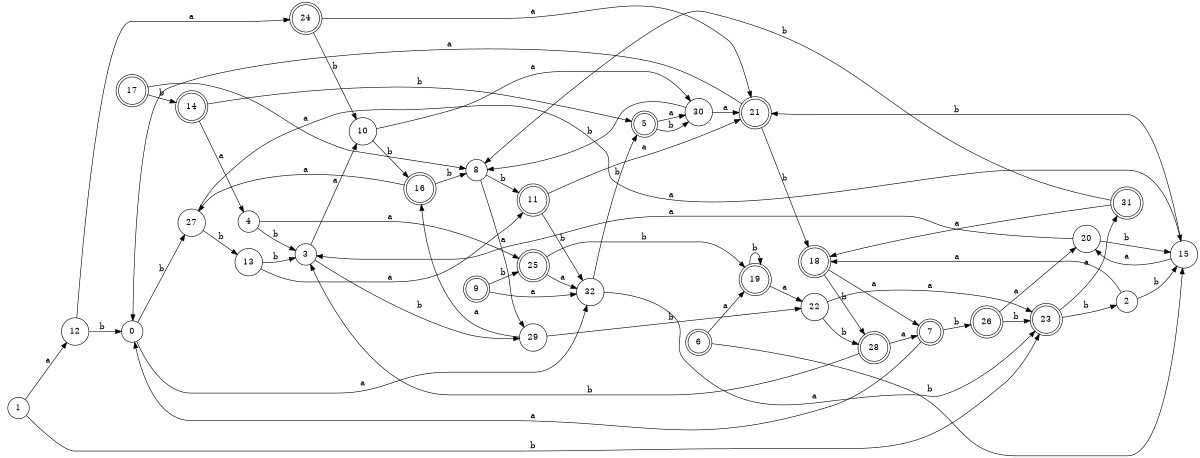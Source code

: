 digraph n27_8 {
__start0 [label="" shape="none"];

rankdir=LR;
size="8,5";

s0 [style="filled", color="black", fillcolor="white" shape="circle", label="0"];
s1 [style="filled", color="black", fillcolor="white" shape="circle", label="1"];
s2 [style="filled", color="black", fillcolor="white" shape="circle", label="2"];
s3 [style="filled", color="black", fillcolor="white" shape="circle", label="3"];
s4 [style="filled", color="black", fillcolor="white" shape="circle", label="4"];
s5 [style="rounded,filled", color="black", fillcolor="white" shape="doublecircle", label="5"];
s6 [style="rounded,filled", color="black", fillcolor="white" shape="doublecircle", label="6"];
s7 [style="rounded,filled", color="black", fillcolor="white" shape="doublecircle", label="7"];
s8 [style="filled", color="black", fillcolor="white" shape="circle", label="8"];
s9 [style="rounded,filled", color="black", fillcolor="white" shape="doublecircle", label="9"];
s10 [style="filled", color="black", fillcolor="white" shape="circle", label="10"];
s11 [style="rounded,filled", color="black", fillcolor="white" shape="doublecircle", label="11"];
s12 [style="filled", color="black", fillcolor="white" shape="circle", label="12"];
s13 [style="filled", color="black", fillcolor="white" shape="circle", label="13"];
s14 [style="rounded,filled", color="black", fillcolor="white" shape="doublecircle", label="14"];
s15 [style="filled", color="black", fillcolor="white" shape="circle", label="15"];
s16 [style="rounded,filled", color="black", fillcolor="white" shape="doublecircle", label="16"];
s17 [style="rounded,filled", color="black", fillcolor="white" shape="doublecircle", label="17"];
s18 [style="rounded,filled", color="black", fillcolor="white" shape="doublecircle", label="18"];
s19 [style="rounded,filled", color="black", fillcolor="white" shape="doublecircle", label="19"];
s20 [style="filled", color="black", fillcolor="white" shape="circle", label="20"];
s21 [style="rounded,filled", color="black", fillcolor="white" shape="doublecircle", label="21"];
s22 [style="filled", color="black", fillcolor="white" shape="circle", label="22"];
s23 [style="rounded,filled", color="black", fillcolor="white" shape="doublecircle", label="23"];
s24 [style="rounded,filled", color="black", fillcolor="white" shape="doublecircle", label="24"];
s25 [style="rounded,filled", color="black", fillcolor="white" shape="doublecircle", label="25"];
s26 [style="rounded,filled", color="black", fillcolor="white" shape="doublecircle", label="26"];
s27 [style="filled", color="black", fillcolor="white" shape="circle", label="27"];
s28 [style="rounded,filled", color="black", fillcolor="white" shape="doublecircle", label="28"];
s29 [style="filled", color="black", fillcolor="white" shape="circle", label="29"];
s30 [style="filled", color="black", fillcolor="white" shape="circle", label="30"];
s31 [style="rounded,filled", color="black", fillcolor="white" shape="doublecircle", label="31"];
s32 [style="filled", color="black", fillcolor="white" shape="circle", label="32"];
s0 -> s32 [label="a"];
s0 -> s27 [label="b"];
s1 -> s12 [label="a"];
s1 -> s23 [label="b"];
s2 -> s18 [label="a"];
s2 -> s15 [label="b"];
s3 -> s10 [label="a"];
s3 -> s29 [label="b"];
s4 -> s25 [label="a"];
s4 -> s3 [label="b"];
s5 -> s30 [label="a"];
s5 -> s30 [label="b"];
s6 -> s19 [label="a"];
s6 -> s15 [label="b"];
s7 -> s0 [label="a"];
s7 -> s26 [label="b"];
s8 -> s29 [label="a"];
s8 -> s11 [label="b"];
s9 -> s32 [label="a"];
s9 -> s25 [label="b"];
s10 -> s30 [label="a"];
s10 -> s16 [label="b"];
s11 -> s21 [label="a"];
s11 -> s32 [label="b"];
s12 -> s24 [label="a"];
s12 -> s0 [label="b"];
s13 -> s11 [label="a"];
s13 -> s3 [label="b"];
s14 -> s4 [label="a"];
s14 -> s5 [label="b"];
s15 -> s20 [label="a"];
s15 -> s21 [label="b"];
s16 -> s27 [label="a"];
s16 -> s8 [label="b"];
s17 -> s8 [label="a"];
s17 -> s14 [label="b"];
s18 -> s7 [label="a"];
s18 -> s28 [label="b"];
s19 -> s22 [label="a"];
s19 -> s19 [label="b"];
s20 -> s3 [label="a"];
s20 -> s15 [label="b"];
s21 -> s0 [label="a"];
s21 -> s18 [label="b"];
s22 -> s23 [label="a"];
s22 -> s28 [label="b"];
s23 -> s31 [label="a"];
s23 -> s2 [label="b"];
s24 -> s21 [label="a"];
s24 -> s10 [label="b"];
s25 -> s32 [label="a"];
s25 -> s19 [label="b"];
s26 -> s20 [label="a"];
s26 -> s23 [label="b"];
s27 -> s15 [label="a"];
s27 -> s13 [label="b"];
s28 -> s7 [label="a"];
s28 -> s3 [label="b"];
s29 -> s16 [label="a"];
s29 -> s22 [label="b"];
s30 -> s21 [label="a"];
s30 -> s8 [label="b"];
s31 -> s18 [label="a"];
s31 -> s8 [label="b"];
s32 -> s23 [label="a"];
s32 -> s5 [label="b"];

}